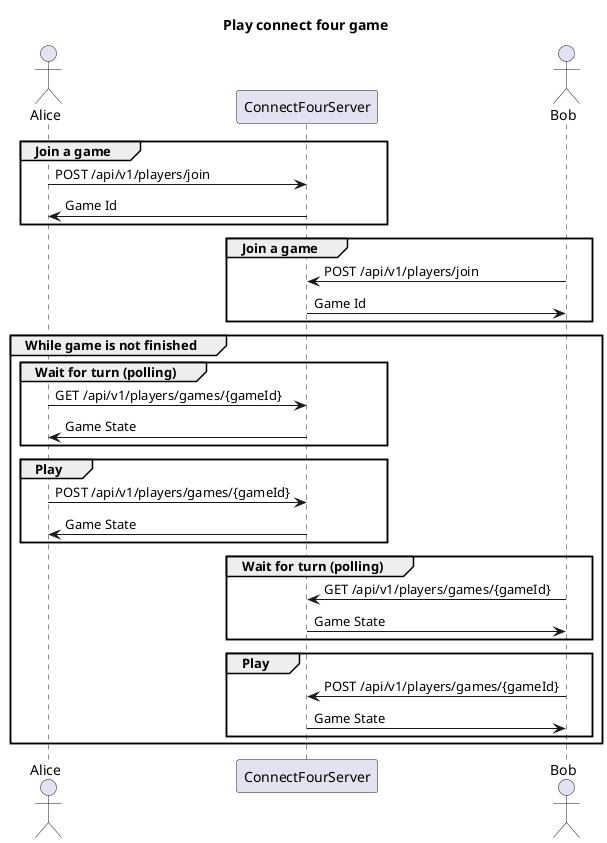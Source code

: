 @startuml

actor Alice
participant ConnectFourServer
actor Bob

title Play connect four game

group Join a game
    Alice -> ConnectFourServer: POST /api/v1/players/join
    ConnectFourServer -> "Alice": Game Id
end


group Join a game
    Bob -> ConnectFourServer: POST /api/v1/players/join
    ConnectFourServer -> Bob: Game Id
end


group While game is not finished

    group Wait for turn (polling)
        Alice -> ConnectFourServer: GET /api/v1/players/games/{gameId}
        ConnectFourServer -> Alice: Game State
    end

    group Play
        Alice -> ConnectFourServer: POST /api/v1/players/games/{gameId}
        ConnectFourServer -> Alice: Game State
    end

    group Wait for turn (polling)
        Bob -> ConnectFourServer: GET /api/v1/players/games/{gameId}
        ConnectFourServer -> Bob: Game State
    end

    group Play
        Bob -> ConnectFourServer: POST /api/v1/players/games/{gameId}
        ConnectFourServer -> Bob: Game State
    end
end



@enduml